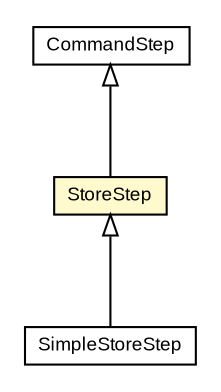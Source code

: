 #!/usr/local/bin/dot
#
# Class diagram 
# Generated by UMLGraph version R5_6-24-gf6e263 (http://www.umlgraph.org/)
#

digraph G {
	edge [fontname="arial",fontsize=10,labelfontname="arial",labelfontsize=10];
	node [fontname="arial",fontsize=10,shape=plaintext];
	nodesep=0.25;
	ranksep=0.5;
	// com.google.code.play.selenium.step.StoreStep
	c1191 [label=<<table title="com.google.code.play.selenium.step.StoreStep" border="0" cellborder="1" cellspacing="0" cellpadding="2" port="p" bgcolor="lemonChiffon" href="./StoreStep.html">
		<tr><td><table border="0" cellspacing="0" cellpadding="1">
<tr><td align="center" balign="center"> StoreStep </td></tr>
		</table></td></tr>
		</table>>, URL="./StoreStep.html", fontname="arial", fontcolor="black", fontsize=9.0];
	// com.google.code.play.selenium.step.SimpleStoreStep
	c1192 [label=<<table title="com.google.code.play.selenium.step.SimpleStoreStep" border="0" cellborder="1" cellspacing="0" cellpadding="2" port="p" href="./SimpleStoreStep.html">
		<tr><td><table border="0" cellspacing="0" cellpadding="1">
<tr><td align="center" balign="center"> SimpleStoreStep </td></tr>
		</table></td></tr>
		</table>>, URL="./SimpleStoreStep.html", fontname="arial", fontcolor="black", fontsize=9.0];
	// com.google.code.play.selenium.step.CommandStep
	c1199 [label=<<table title="com.google.code.play.selenium.step.CommandStep" border="0" cellborder="1" cellspacing="0" cellpadding="2" port="p" href="./CommandStep.html">
		<tr><td><table border="0" cellspacing="0" cellpadding="1">
<tr><td align="center" balign="center"> CommandStep </td></tr>
		</table></td></tr>
		</table>>, URL="./CommandStep.html", fontname="arial", fontcolor="black", fontsize=9.0];
	//com.google.code.play.selenium.step.StoreStep extends com.google.code.play.selenium.step.CommandStep
	c1199:p -> c1191:p [dir=back,arrowtail=empty];
	//com.google.code.play.selenium.step.SimpleStoreStep extends com.google.code.play.selenium.step.StoreStep
	c1191:p -> c1192:p [dir=back,arrowtail=empty];
}

